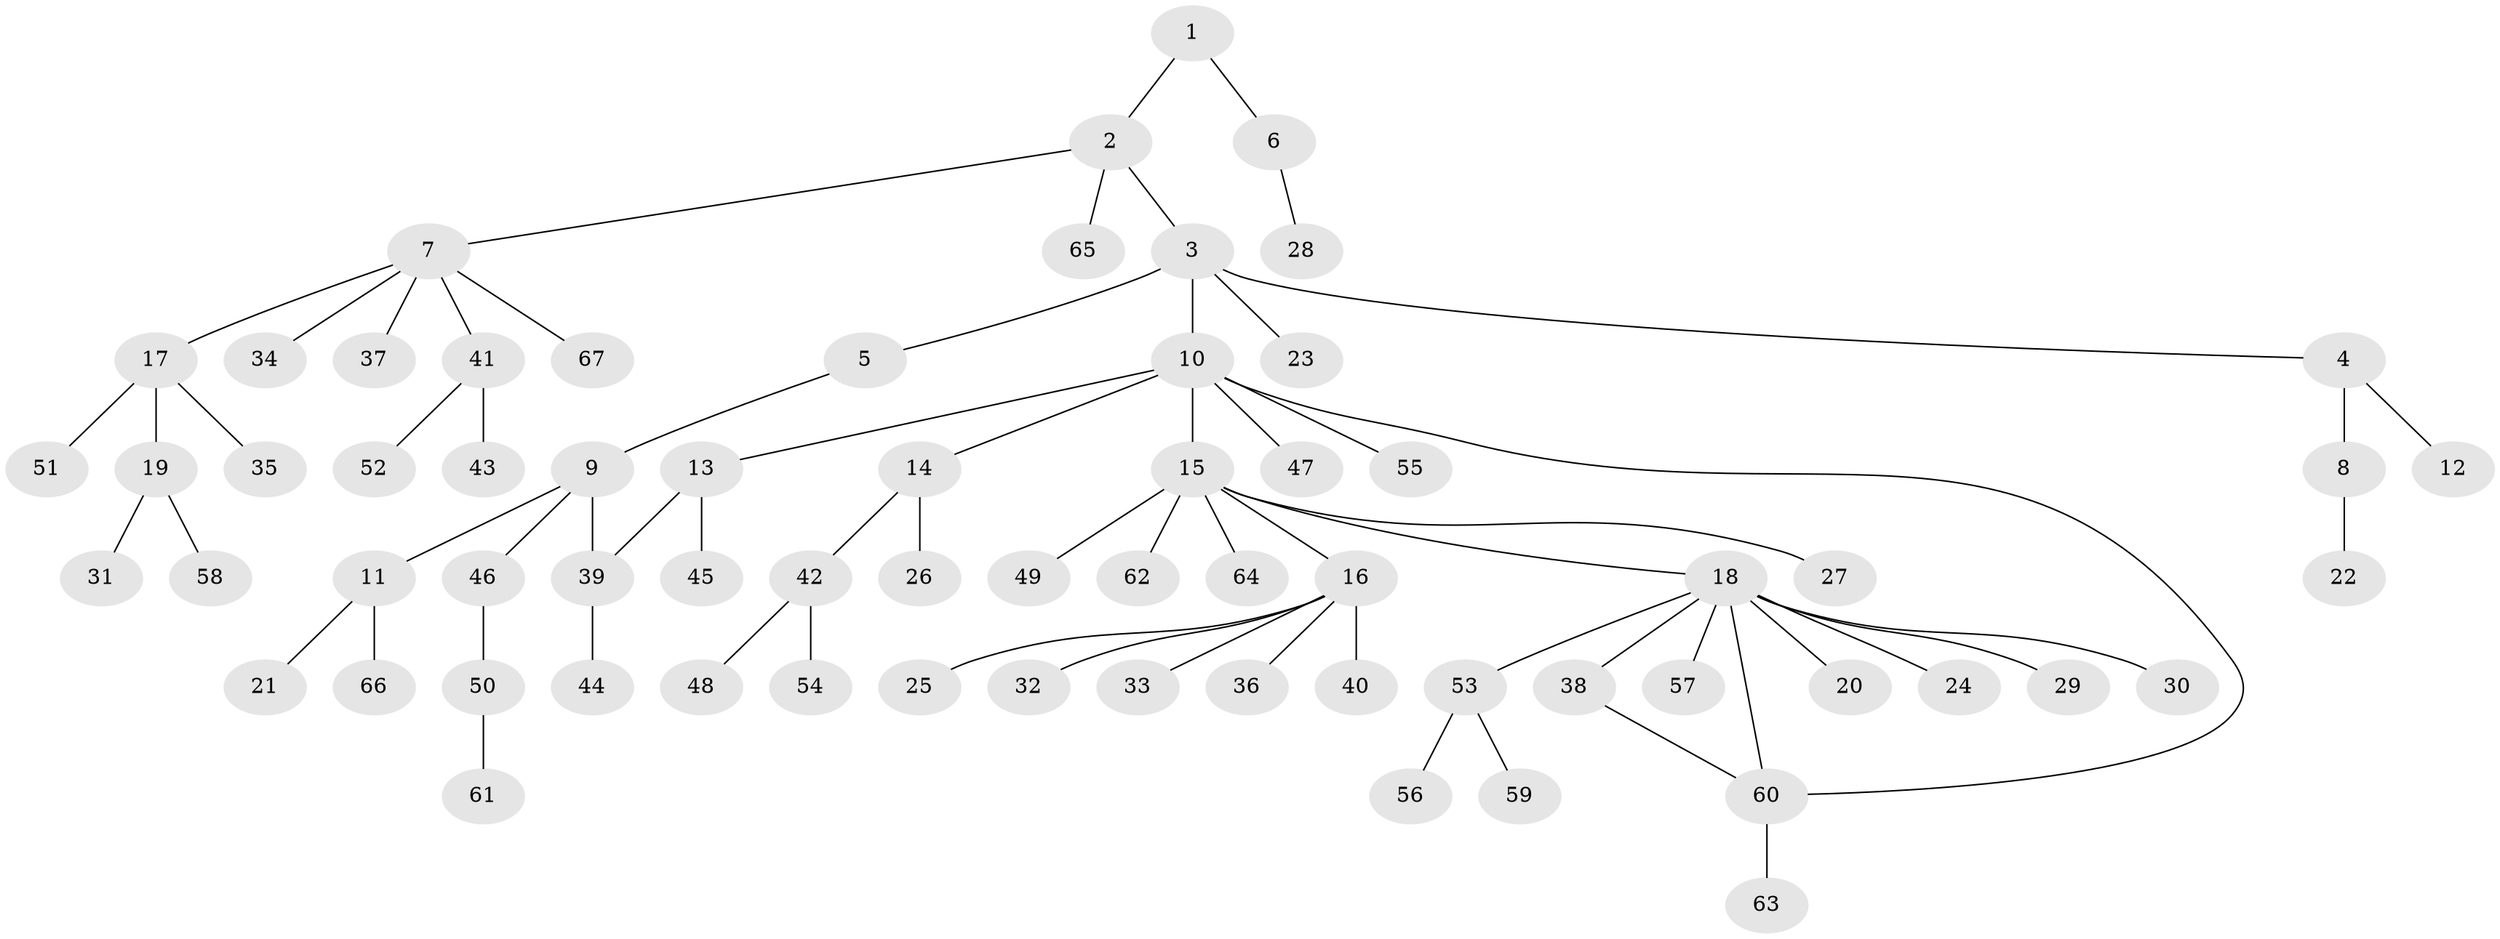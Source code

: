 // coarse degree distribution, {4: 0.0425531914893617, 6: 0.06382978723404255, 2: 0.19148936170212766, 1: 0.6170212765957447, 7: 0.02127659574468085, 5: 0.02127659574468085, 3: 0.02127659574468085, 8: 0.02127659574468085}
// Generated by graph-tools (version 1.1) at 2025/23/03/03/25 07:23:49]
// undirected, 67 vertices, 69 edges
graph export_dot {
graph [start="1"]
  node [color=gray90,style=filled];
  1;
  2;
  3;
  4;
  5;
  6;
  7;
  8;
  9;
  10;
  11;
  12;
  13;
  14;
  15;
  16;
  17;
  18;
  19;
  20;
  21;
  22;
  23;
  24;
  25;
  26;
  27;
  28;
  29;
  30;
  31;
  32;
  33;
  34;
  35;
  36;
  37;
  38;
  39;
  40;
  41;
  42;
  43;
  44;
  45;
  46;
  47;
  48;
  49;
  50;
  51;
  52;
  53;
  54;
  55;
  56;
  57;
  58;
  59;
  60;
  61;
  62;
  63;
  64;
  65;
  66;
  67;
  1 -- 2;
  1 -- 6;
  2 -- 3;
  2 -- 7;
  2 -- 65;
  3 -- 4;
  3 -- 5;
  3 -- 10;
  3 -- 23;
  4 -- 8;
  4 -- 12;
  5 -- 9;
  6 -- 28;
  7 -- 17;
  7 -- 34;
  7 -- 37;
  7 -- 41;
  7 -- 67;
  8 -- 22;
  9 -- 11;
  9 -- 39;
  9 -- 46;
  10 -- 13;
  10 -- 14;
  10 -- 15;
  10 -- 47;
  10 -- 55;
  10 -- 60;
  11 -- 21;
  11 -- 66;
  13 -- 39;
  13 -- 45;
  14 -- 26;
  14 -- 42;
  15 -- 16;
  15 -- 18;
  15 -- 27;
  15 -- 49;
  15 -- 62;
  15 -- 64;
  16 -- 25;
  16 -- 32;
  16 -- 33;
  16 -- 36;
  16 -- 40;
  17 -- 19;
  17 -- 35;
  17 -- 51;
  18 -- 20;
  18 -- 24;
  18 -- 29;
  18 -- 30;
  18 -- 38;
  18 -- 53;
  18 -- 57;
  18 -- 60;
  19 -- 31;
  19 -- 58;
  38 -- 60;
  39 -- 44;
  41 -- 43;
  41 -- 52;
  42 -- 48;
  42 -- 54;
  46 -- 50;
  50 -- 61;
  53 -- 56;
  53 -- 59;
  60 -- 63;
}
